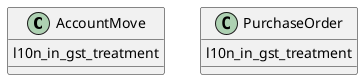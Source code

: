 @startuml classes_l10n_in_purchase
set namespaceSeparator none
class "AccountMove" as odoo_src.odoo.addons.l10n_in_purchase.models.account_move.AccountMove {
  l10n_in_gst_treatment
}
class "PurchaseOrder" as odoo_src.odoo.addons.l10n_in_purchase.models.purchase_order.PurchaseOrder {
  l10n_in_gst_treatment
}
@enduml
